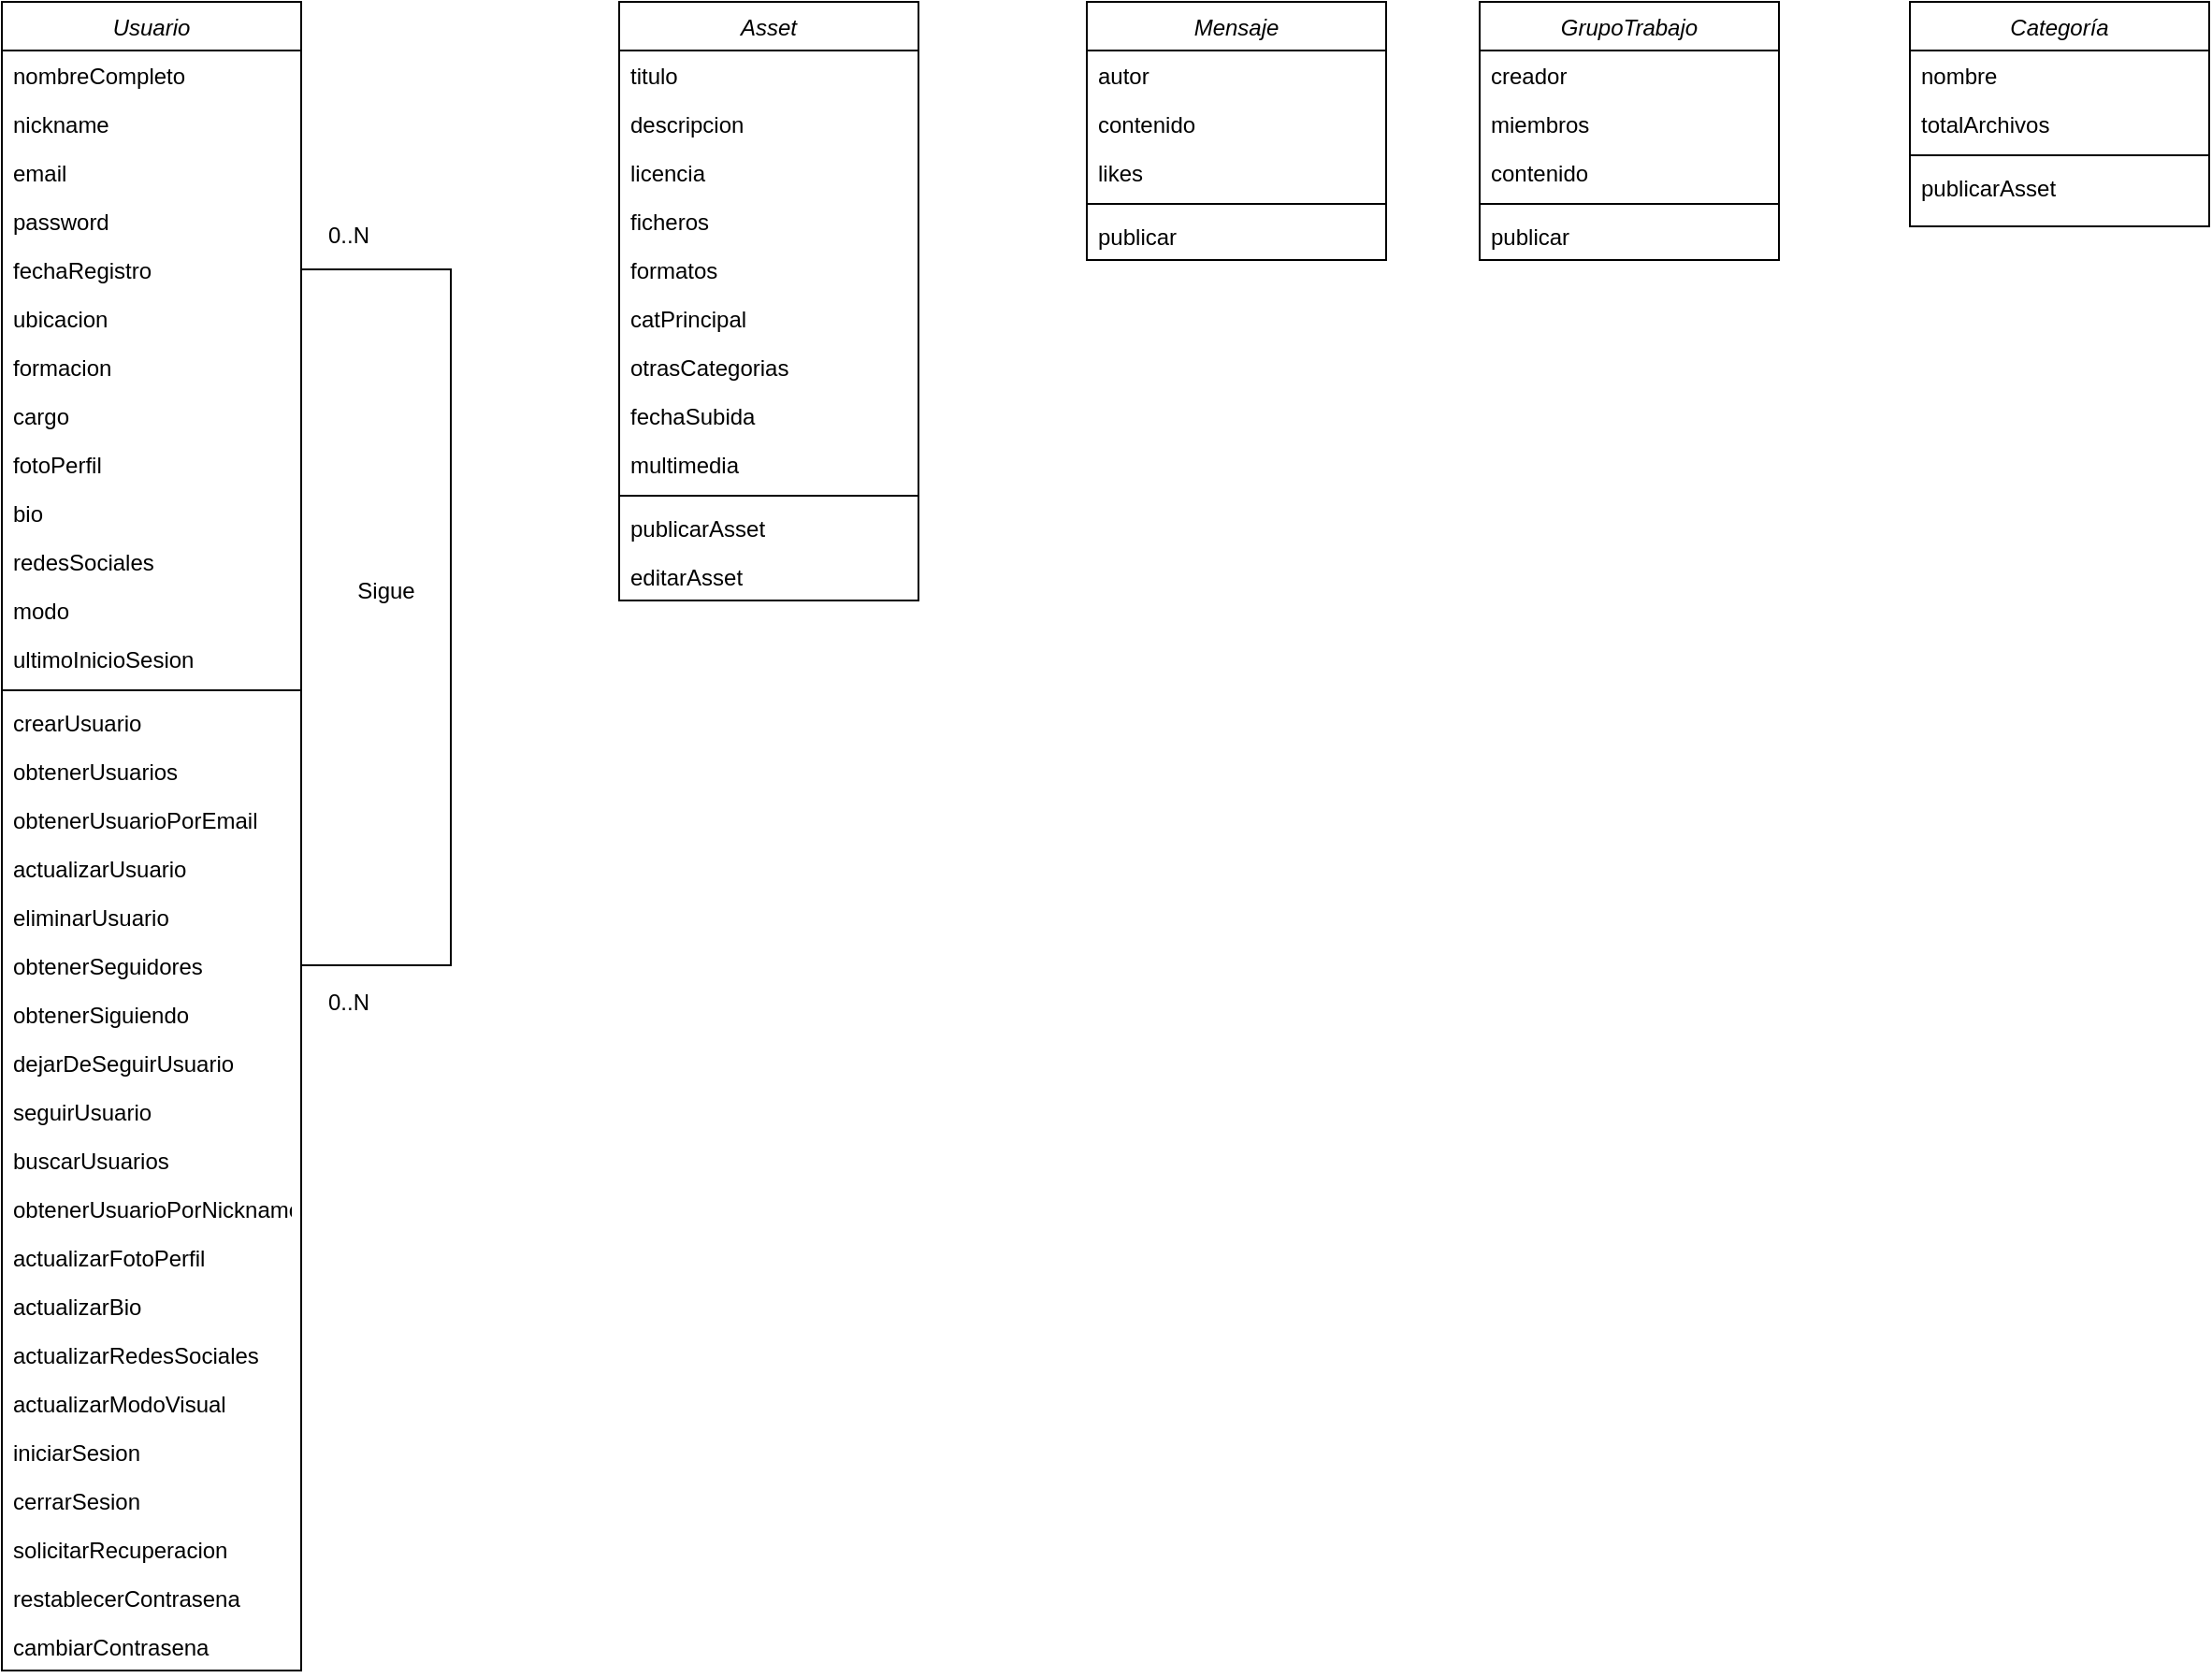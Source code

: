 <mxfile version="24.8.0">
  <diagram id="C5RBs43oDa-KdzZeNtuy" name="Page-1">
    <mxGraphModel dx="989" dy="509" grid="1" gridSize="10" guides="1" tooltips="1" connect="1" arrows="1" fold="1" page="1" pageScale="1" pageWidth="827" pageHeight="1169" math="0" shadow="0">
      <root>
        <mxCell id="WIyWlLk6GJQsqaUBKTNV-0" />
        <mxCell id="WIyWlLk6GJQsqaUBKTNV-1" parent="WIyWlLk6GJQsqaUBKTNV-0" />
        <mxCell id="zkfFHV4jXpPFQw0GAbJ--0" value="Usuario" style="swimlane;fontStyle=2;align=center;verticalAlign=top;childLayout=stackLayout;horizontal=1;startSize=26;horizontalStack=0;resizeParent=1;resizeLast=0;collapsible=1;marginBottom=0;rounded=0;shadow=0;strokeWidth=1;expand=1;swimlaneLine=1;glass=0;gradientColor=none;" parent="WIyWlLk6GJQsqaUBKTNV-1" vertex="1">
          <mxGeometry x="290" y="120" width="160" height="892" as="geometry">
            <mxRectangle x="230" y="140" width="160" height="26" as="alternateBounds" />
          </mxGeometry>
        </mxCell>
        <mxCell id="zkfFHV4jXpPFQw0GAbJ--1" value="nombreCompleto" style="text;align=left;verticalAlign=top;spacingLeft=4;spacingRight=4;overflow=hidden;rotatable=0;points=[[0,0.5],[1,0.5]];portConstraint=eastwest;" parent="zkfFHV4jXpPFQw0GAbJ--0" vertex="1">
          <mxGeometry y="26" width="160" height="26" as="geometry" />
        </mxCell>
        <mxCell id="zkfFHV4jXpPFQw0GAbJ--2" value="nickname" style="text;align=left;verticalAlign=top;spacingLeft=4;spacingRight=4;overflow=hidden;rotatable=0;points=[[0,0.5],[1,0.5]];portConstraint=eastwest;rounded=0;shadow=0;html=0;" parent="zkfFHV4jXpPFQw0GAbJ--0" vertex="1">
          <mxGeometry y="52" width="160" height="26" as="geometry" />
        </mxCell>
        <mxCell id="zkfFHV4jXpPFQw0GAbJ--3" value="email" style="text;align=left;verticalAlign=top;spacingLeft=4;spacingRight=4;overflow=hidden;rotatable=0;points=[[0,0.5],[1,0.5]];portConstraint=eastwest;rounded=0;shadow=0;html=0;" parent="zkfFHV4jXpPFQw0GAbJ--0" vertex="1">
          <mxGeometry y="78" width="160" height="26" as="geometry" />
        </mxCell>
        <mxCell id="m34t6EZtgNgh21yBCX6y-0" value="password" style="text;align=left;verticalAlign=top;spacingLeft=4;spacingRight=4;overflow=hidden;rotatable=0;points=[[0,0.5],[1,0.5]];portConstraint=eastwest;rounded=0;shadow=0;html=0;" vertex="1" parent="zkfFHV4jXpPFQw0GAbJ--0">
          <mxGeometry y="104" width="160" height="26" as="geometry" />
        </mxCell>
        <mxCell id="m34t6EZtgNgh21yBCX6y-1" value="fechaRegistro" style="text;align=left;verticalAlign=top;spacingLeft=4;spacingRight=4;overflow=hidden;rotatable=0;points=[[0,0.5],[1,0.5]];portConstraint=eastwest;rounded=0;shadow=0;html=0;" vertex="1" parent="zkfFHV4jXpPFQw0GAbJ--0">
          <mxGeometry y="130" width="160" height="26" as="geometry" />
        </mxCell>
        <mxCell id="m34t6EZtgNgh21yBCX6y-2" value="ubicacion" style="text;align=left;verticalAlign=top;spacingLeft=4;spacingRight=4;overflow=hidden;rotatable=0;points=[[0,0.5],[1,0.5]];portConstraint=eastwest;rounded=0;shadow=0;html=0;" vertex="1" parent="zkfFHV4jXpPFQw0GAbJ--0">
          <mxGeometry y="156" width="160" height="26" as="geometry" />
        </mxCell>
        <mxCell id="m34t6EZtgNgh21yBCX6y-3" value="formacion" style="text;align=left;verticalAlign=top;spacingLeft=4;spacingRight=4;overflow=hidden;rotatable=0;points=[[0,0.5],[1,0.5]];portConstraint=eastwest;rounded=0;shadow=0;html=0;" vertex="1" parent="zkfFHV4jXpPFQw0GAbJ--0">
          <mxGeometry y="182" width="160" height="26" as="geometry" />
        </mxCell>
        <mxCell id="m34t6EZtgNgh21yBCX6y-4" value="cargo" style="text;align=left;verticalAlign=top;spacingLeft=4;spacingRight=4;overflow=hidden;rotatable=0;points=[[0,0.5],[1,0.5]];portConstraint=eastwest;rounded=0;shadow=0;html=0;" vertex="1" parent="zkfFHV4jXpPFQw0GAbJ--0">
          <mxGeometry y="208" width="160" height="26" as="geometry" />
        </mxCell>
        <mxCell id="m34t6EZtgNgh21yBCX6y-5" value="fotoPerfil" style="text;align=left;verticalAlign=top;spacingLeft=4;spacingRight=4;overflow=hidden;rotatable=0;points=[[0,0.5],[1,0.5]];portConstraint=eastwest;rounded=0;shadow=0;html=0;" vertex="1" parent="zkfFHV4jXpPFQw0GAbJ--0">
          <mxGeometry y="234" width="160" height="26" as="geometry" />
        </mxCell>
        <mxCell id="m34t6EZtgNgh21yBCX6y-6" value="bio" style="text;align=left;verticalAlign=top;spacingLeft=4;spacingRight=4;overflow=hidden;rotatable=0;points=[[0,0.5],[1,0.5]];portConstraint=eastwest;rounded=0;shadow=0;html=0;" vertex="1" parent="zkfFHV4jXpPFQw0GAbJ--0">
          <mxGeometry y="260" width="160" height="26" as="geometry" />
        </mxCell>
        <mxCell id="m34t6EZtgNgh21yBCX6y-7" value="redesSociales" style="text;align=left;verticalAlign=top;spacingLeft=4;spacingRight=4;overflow=hidden;rotatable=0;points=[[0,0.5],[1,0.5]];portConstraint=eastwest;rounded=0;shadow=0;html=0;" vertex="1" parent="zkfFHV4jXpPFQw0GAbJ--0">
          <mxGeometry y="286" width="160" height="26" as="geometry" />
        </mxCell>
        <mxCell id="m34t6EZtgNgh21yBCX6y-8" value="modo" style="text;align=left;verticalAlign=top;spacingLeft=4;spacingRight=4;overflow=hidden;rotatable=0;points=[[0,0.5],[1,0.5]];portConstraint=eastwest;rounded=0;shadow=0;html=0;" vertex="1" parent="zkfFHV4jXpPFQw0GAbJ--0">
          <mxGeometry y="312" width="160" height="26" as="geometry" />
        </mxCell>
        <mxCell id="m34t6EZtgNgh21yBCX6y-9" value="ultimoInicioSesion" style="text;align=left;verticalAlign=top;spacingLeft=4;spacingRight=4;overflow=hidden;rotatable=0;points=[[0,0.5],[1,0.5]];portConstraint=eastwest;rounded=0;shadow=0;html=0;" vertex="1" parent="zkfFHV4jXpPFQw0GAbJ--0">
          <mxGeometry y="338" width="160" height="26" as="geometry" />
        </mxCell>
        <mxCell id="zkfFHV4jXpPFQw0GAbJ--4" value="" style="line;html=1;strokeWidth=1;align=left;verticalAlign=middle;spacingTop=-1;spacingLeft=3;spacingRight=3;rotatable=0;labelPosition=right;points=[];portConstraint=eastwest;" parent="zkfFHV4jXpPFQw0GAbJ--0" vertex="1">
          <mxGeometry y="364" width="160" height="8" as="geometry" />
        </mxCell>
        <mxCell id="zkfFHV4jXpPFQw0GAbJ--5" value="crearUsuario" style="text;align=left;verticalAlign=top;spacingLeft=4;spacingRight=4;overflow=hidden;rotatable=0;points=[[0,0.5],[1,0.5]];portConstraint=eastwest;" parent="zkfFHV4jXpPFQw0GAbJ--0" vertex="1">
          <mxGeometry y="372" width="160" height="26" as="geometry" />
        </mxCell>
        <mxCell id="m34t6EZtgNgh21yBCX6y-11" value="obtenerUsuarios" style="text;align=left;verticalAlign=top;spacingLeft=4;spacingRight=4;overflow=hidden;rotatable=0;points=[[0,0.5],[1,0.5]];portConstraint=eastwest;" vertex="1" parent="zkfFHV4jXpPFQw0GAbJ--0">
          <mxGeometry y="398" width="160" height="26" as="geometry" />
        </mxCell>
        <mxCell id="m34t6EZtgNgh21yBCX6y-10" value="obtenerUsuarioPorEmail" style="text;align=left;verticalAlign=top;spacingLeft=4;spacingRight=4;overflow=hidden;rotatable=0;points=[[0,0.5],[1,0.5]];portConstraint=eastwest;" vertex="1" parent="zkfFHV4jXpPFQw0GAbJ--0">
          <mxGeometry y="424" width="160" height="26" as="geometry" />
        </mxCell>
        <mxCell id="m34t6EZtgNgh21yBCX6y-12" value="actualizarUsuario" style="text;align=left;verticalAlign=top;spacingLeft=4;spacingRight=4;overflow=hidden;rotatable=0;points=[[0,0.5],[1,0.5]];portConstraint=eastwest;" vertex="1" parent="zkfFHV4jXpPFQw0GAbJ--0">
          <mxGeometry y="450" width="160" height="26" as="geometry" />
        </mxCell>
        <mxCell id="m34t6EZtgNgh21yBCX6y-13" value="eliminarUsuario" style="text;align=left;verticalAlign=top;spacingLeft=4;spacingRight=4;overflow=hidden;rotatable=0;points=[[0,0.5],[1,0.5]];portConstraint=eastwest;" vertex="1" parent="zkfFHV4jXpPFQw0GAbJ--0">
          <mxGeometry y="476" width="160" height="26" as="geometry" />
        </mxCell>
        <mxCell id="m34t6EZtgNgh21yBCX6y-14" value="obtenerSeguidores" style="text;align=left;verticalAlign=top;spacingLeft=4;spacingRight=4;overflow=hidden;rotatable=0;points=[[0,0.5],[1,0.5]];portConstraint=eastwest;" vertex="1" parent="zkfFHV4jXpPFQw0GAbJ--0">
          <mxGeometry y="502" width="160" height="26" as="geometry" />
        </mxCell>
        <mxCell id="m34t6EZtgNgh21yBCX6y-15" value="obtenerSiguiendo" style="text;align=left;verticalAlign=top;spacingLeft=4;spacingRight=4;overflow=hidden;rotatable=0;points=[[0,0.5],[1,0.5]];portConstraint=eastwest;" vertex="1" parent="zkfFHV4jXpPFQw0GAbJ--0">
          <mxGeometry y="528" width="160" height="26" as="geometry" />
        </mxCell>
        <mxCell id="m34t6EZtgNgh21yBCX6y-16" value="dejarDeSeguirUsuario" style="text;align=left;verticalAlign=top;spacingLeft=4;spacingRight=4;overflow=hidden;rotatable=0;points=[[0,0.5],[1,0.5]];portConstraint=eastwest;" vertex="1" parent="zkfFHV4jXpPFQw0GAbJ--0">
          <mxGeometry y="554" width="160" height="26" as="geometry" />
        </mxCell>
        <mxCell id="m34t6EZtgNgh21yBCX6y-18" value="seguirUsuario" style="text;align=left;verticalAlign=top;spacingLeft=4;spacingRight=4;overflow=hidden;rotatable=0;points=[[0,0.5],[1,0.5]];portConstraint=eastwest;" vertex="1" parent="zkfFHV4jXpPFQw0GAbJ--0">
          <mxGeometry y="580" width="160" height="26" as="geometry" />
        </mxCell>
        <mxCell id="m34t6EZtgNgh21yBCX6y-17" value="buscarUsuarios" style="text;align=left;verticalAlign=top;spacingLeft=4;spacingRight=4;overflow=hidden;rotatable=0;points=[[0,0.5],[1,0.5]];portConstraint=eastwest;" vertex="1" parent="zkfFHV4jXpPFQw0GAbJ--0">
          <mxGeometry y="606" width="160" height="26" as="geometry" />
        </mxCell>
        <mxCell id="m34t6EZtgNgh21yBCX6y-19" value="obtenerUsuarioPorNickname&#xa;" style="text;align=left;verticalAlign=top;spacingLeft=4;spacingRight=4;overflow=hidden;rotatable=0;points=[[0,0.5],[1,0.5]];portConstraint=eastwest;" vertex="1" parent="zkfFHV4jXpPFQw0GAbJ--0">
          <mxGeometry y="632" width="160" height="26" as="geometry" />
        </mxCell>
        <mxCell id="m34t6EZtgNgh21yBCX6y-21" value="" style="endArrow=none;startArrow=none;html=1;rounded=0;entryX=1;entryY=0.5;entryDx=0;entryDy=0;exitX=1;exitY=0.5;exitDx=0;exitDy=0;startFill=0;endFill=0;" edge="1" parent="zkfFHV4jXpPFQw0GAbJ--0" source="m34t6EZtgNgh21yBCX6y-14" target="m34t6EZtgNgh21yBCX6y-1">
          <mxGeometry width="50" height="50" relative="1" as="geometry">
            <mxPoint x="80" y="340" as="sourcePoint" />
            <mxPoint x="130" y="290" as="targetPoint" />
            <Array as="points">
              <mxPoint x="240" y="515" />
              <mxPoint x="240" y="143" />
            </Array>
          </mxGeometry>
        </mxCell>
        <mxCell id="m34t6EZtgNgh21yBCX6y-26" value="actualizarFotoPerfil" style="text;align=left;verticalAlign=top;spacingLeft=4;spacingRight=4;overflow=hidden;rotatable=0;points=[[0,0.5],[1,0.5]];portConstraint=eastwest;" vertex="1" parent="zkfFHV4jXpPFQw0GAbJ--0">
          <mxGeometry y="658" width="160" height="26" as="geometry" />
        </mxCell>
        <mxCell id="m34t6EZtgNgh21yBCX6y-28" value="actualizarBio" style="text;align=left;verticalAlign=top;spacingLeft=4;spacingRight=4;overflow=hidden;rotatable=0;points=[[0,0.5],[1,0.5]];portConstraint=eastwest;" vertex="1" parent="zkfFHV4jXpPFQw0GAbJ--0">
          <mxGeometry y="684" width="160" height="26" as="geometry" />
        </mxCell>
        <mxCell id="m34t6EZtgNgh21yBCX6y-27" value="actualizarRedesSociales" style="text;align=left;verticalAlign=top;spacingLeft=4;spacingRight=4;overflow=hidden;rotatable=0;points=[[0,0.5],[1,0.5]];portConstraint=eastwest;" vertex="1" parent="zkfFHV4jXpPFQw0GAbJ--0">
          <mxGeometry y="710" width="160" height="26" as="geometry" />
        </mxCell>
        <mxCell id="m34t6EZtgNgh21yBCX6y-29" value="actualizarModoVisual" style="text;align=left;verticalAlign=top;spacingLeft=4;spacingRight=4;overflow=hidden;rotatable=0;points=[[0,0.5],[1,0.5]];portConstraint=eastwest;" vertex="1" parent="zkfFHV4jXpPFQw0GAbJ--0">
          <mxGeometry y="736" width="160" height="26" as="geometry" />
        </mxCell>
        <mxCell id="m34t6EZtgNgh21yBCX6y-30" value="iniciarSesion" style="text;align=left;verticalAlign=top;spacingLeft=4;spacingRight=4;overflow=hidden;rotatable=0;points=[[0,0.5],[1,0.5]];portConstraint=eastwest;" vertex="1" parent="zkfFHV4jXpPFQw0GAbJ--0">
          <mxGeometry y="762" width="160" height="26" as="geometry" />
        </mxCell>
        <mxCell id="m34t6EZtgNgh21yBCX6y-33" value="cerrarSesion" style="text;align=left;verticalAlign=top;spacingLeft=4;spacingRight=4;overflow=hidden;rotatable=0;points=[[0,0.5],[1,0.5]];portConstraint=eastwest;" vertex="1" parent="zkfFHV4jXpPFQw0GAbJ--0">
          <mxGeometry y="788" width="160" height="26" as="geometry" />
        </mxCell>
        <mxCell id="m34t6EZtgNgh21yBCX6y-32" value="solicitarRecuperacion" style="text;align=left;verticalAlign=top;spacingLeft=4;spacingRight=4;overflow=hidden;rotatable=0;points=[[0,0.5],[1,0.5]];portConstraint=eastwest;" vertex="1" parent="zkfFHV4jXpPFQw0GAbJ--0">
          <mxGeometry y="814" width="160" height="26" as="geometry" />
        </mxCell>
        <mxCell id="m34t6EZtgNgh21yBCX6y-31" value="restablecerContrasena" style="text;align=left;verticalAlign=top;spacingLeft=4;spacingRight=4;overflow=hidden;rotatable=0;points=[[0,0.5],[1,0.5]];portConstraint=eastwest;" vertex="1" parent="zkfFHV4jXpPFQw0GAbJ--0">
          <mxGeometry y="840" width="160" height="26" as="geometry" />
        </mxCell>
        <mxCell id="m34t6EZtgNgh21yBCX6y-34" value="cambiarContrasena" style="text;align=left;verticalAlign=top;spacingLeft=4;spacingRight=4;overflow=hidden;rotatable=0;points=[[0,0.5],[1,0.5]];portConstraint=eastwest;" vertex="1" parent="zkfFHV4jXpPFQw0GAbJ--0">
          <mxGeometry y="866" width="160" height="26" as="geometry" />
        </mxCell>
        <mxCell id="m34t6EZtgNgh21yBCX6y-22" value="0..N" style="text;html=1;align=center;verticalAlign=middle;resizable=0;points=[];autosize=1;strokeColor=none;fillColor=none;" vertex="1" parent="WIyWlLk6GJQsqaUBKTNV-1">
          <mxGeometry x="450" y="230" width="50" height="30" as="geometry" />
        </mxCell>
        <mxCell id="m34t6EZtgNgh21yBCX6y-23" value="0..N" style="text;html=1;align=center;verticalAlign=middle;resizable=0;points=[];autosize=1;strokeColor=none;fillColor=none;" vertex="1" parent="WIyWlLk6GJQsqaUBKTNV-1">
          <mxGeometry x="450" y="640" width="50" height="30" as="geometry" />
        </mxCell>
        <mxCell id="m34t6EZtgNgh21yBCX6y-24" value="Sigue" style="text;html=1;align=center;verticalAlign=middle;resizable=0;points=[];autosize=1;strokeColor=none;fillColor=none;" vertex="1" parent="WIyWlLk6GJQsqaUBKTNV-1">
          <mxGeometry x="470" y="420" width="50" height="30" as="geometry" />
        </mxCell>
        <mxCell id="m34t6EZtgNgh21yBCX6y-39" value="Asset" style="swimlane;fontStyle=2;align=center;verticalAlign=top;childLayout=stackLayout;horizontal=1;startSize=26;horizontalStack=0;resizeParent=1;resizeLast=0;collapsible=1;marginBottom=0;rounded=0;shadow=0;strokeWidth=1;expand=1;swimlaneLine=1;glass=0;gradientColor=none;" vertex="1" parent="WIyWlLk6GJQsqaUBKTNV-1">
          <mxGeometry x="620" y="120" width="160" height="320" as="geometry">
            <mxRectangle x="230" y="140" width="160" height="26" as="alternateBounds" />
          </mxGeometry>
        </mxCell>
        <mxCell id="m34t6EZtgNgh21yBCX6y-40" value="titulo" style="text;align=left;verticalAlign=top;spacingLeft=4;spacingRight=4;overflow=hidden;rotatable=0;points=[[0,0.5],[1,0.5]];portConstraint=eastwest;" vertex="1" parent="m34t6EZtgNgh21yBCX6y-39">
          <mxGeometry y="26" width="160" height="26" as="geometry" />
        </mxCell>
        <mxCell id="m34t6EZtgNgh21yBCX6y-75" value="descripcion" style="text;align=left;verticalAlign=top;spacingLeft=4;spacingRight=4;overflow=hidden;rotatable=0;points=[[0,0.5],[1,0.5]];portConstraint=eastwest;" vertex="1" parent="m34t6EZtgNgh21yBCX6y-39">
          <mxGeometry y="52" width="160" height="26" as="geometry" />
        </mxCell>
        <mxCell id="m34t6EZtgNgh21yBCX6y-76" value="licencia" style="text;align=left;verticalAlign=top;spacingLeft=4;spacingRight=4;overflow=hidden;rotatable=0;points=[[0,0.5],[1,0.5]];portConstraint=eastwest;" vertex="1" parent="m34t6EZtgNgh21yBCX6y-39">
          <mxGeometry y="78" width="160" height="26" as="geometry" />
        </mxCell>
        <mxCell id="m34t6EZtgNgh21yBCX6y-77" value="ficheros" style="text;align=left;verticalAlign=top;spacingLeft=4;spacingRight=4;overflow=hidden;rotatable=0;points=[[0,0.5],[1,0.5]];portConstraint=eastwest;" vertex="1" parent="m34t6EZtgNgh21yBCX6y-39">
          <mxGeometry y="104" width="160" height="26" as="geometry" />
        </mxCell>
        <mxCell id="m34t6EZtgNgh21yBCX6y-81" value="formatos" style="text;align=left;verticalAlign=top;spacingLeft=4;spacingRight=4;overflow=hidden;rotatable=0;points=[[0,0.5],[1,0.5]];portConstraint=eastwest;" vertex="1" parent="m34t6EZtgNgh21yBCX6y-39">
          <mxGeometry y="130" width="160" height="26" as="geometry" />
        </mxCell>
        <mxCell id="m34t6EZtgNgh21yBCX6y-78" value="catPrincipal" style="text;align=left;verticalAlign=top;spacingLeft=4;spacingRight=4;overflow=hidden;rotatable=0;points=[[0,0.5],[1,0.5]];portConstraint=eastwest;" vertex="1" parent="m34t6EZtgNgh21yBCX6y-39">
          <mxGeometry y="156" width="160" height="26" as="geometry" />
        </mxCell>
        <mxCell id="m34t6EZtgNgh21yBCX6y-79" value="otrasCategorias" style="text;align=left;verticalAlign=top;spacingLeft=4;spacingRight=4;overflow=hidden;rotatable=0;points=[[0,0.5],[1,0.5]];portConstraint=eastwest;" vertex="1" parent="m34t6EZtgNgh21yBCX6y-39">
          <mxGeometry y="182" width="160" height="26" as="geometry" />
        </mxCell>
        <mxCell id="m34t6EZtgNgh21yBCX6y-82" value="fechaSubida" style="text;align=left;verticalAlign=top;spacingLeft=4;spacingRight=4;overflow=hidden;rotatable=0;points=[[0,0.5],[1,0.5]];portConstraint=eastwest;" vertex="1" parent="m34t6EZtgNgh21yBCX6y-39">
          <mxGeometry y="208" width="160" height="26" as="geometry" />
        </mxCell>
        <mxCell id="m34t6EZtgNgh21yBCX6y-83" value="multimedia" style="text;align=left;verticalAlign=top;spacingLeft=4;spacingRight=4;overflow=hidden;rotatable=0;points=[[0,0.5],[1,0.5]];portConstraint=eastwest;" vertex="1" parent="m34t6EZtgNgh21yBCX6y-39">
          <mxGeometry y="234" width="160" height="26" as="geometry" />
        </mxCell>
        <mxCell id="m34t6EZtgNgh21yBCX6y-53" value="" style="line;html=1;strokeWidth=1;align=left;verticalAlign=middle;spacingTop=-1;spacingLeft=3;spacingRight=3;rotatable=0;labelPosition=right;points=[];portConstraint=eastwest;" vertex="1" parent="m34t6EZtgNgh21yBCX6y-39">
          <mxGeometry y="260" width="160" height="8" as="geometry" />
        </mxCell>
        <mxCell id="m34t6EZtgNgh21yBCX6y-54" value="publicarAsset" style="text;align=left;verticalAlign=top;spacingLeft=4;spacingRight=4;overflow=hidden;rotatable=0;points=[[0,0.5],[1,0.5]];portConstraint=eastwest;" vertex="1" parent="m34t6EZtgNgh21yBCX6y-39">
          <mxGeometry y="268" width="160" height="26" as="geometry" />
        </mxCell>
        <mxCell id="m34t6EZtgNgh21yBCX6y-80" value="editarAsset" style="text;align=left;verticalAlign=top;spacingLeft=4;spacingRight=4;overflow=hidden;rotatable=0;points=[[0,0.5],[1,0.5]];portConstraint=eastwest;" vertex="1" parent="m34t6EZtgNgh21yBCX6y-39">
          <mxGeometry y="294" width="160" height="26" as="geometry" />
        </mxCell>
        <mxCell id="m34t6EZtgNgh21yBCX6y-84" value="Categoría" style="swimlane;fontStyle=2;align=center;verticalAlign=top;childLayout=stackLayout;horizontal=1;startSize=26;horizontalStack=0;resizeParent=1;resizeLast=0;collapsible=1;marginBottom=0;rounded=0;shadow=0;strokeWidth=1;expand=1;swimlaneLine=1;glass=0;gradientColor=none;" vertex="1" parent="WIyWlLk6GJQsqaUBKTNV-1">
          <mxGeometry x="1310" y="120" width="160" height="120" as="geometry">
            <mxRectangle x="230" y="140" width="160" height="26" as="alternateBounds" />
          </mxGeometry>
        </mxCell>
        <mxCell id="m34t6EZtgNgh21yBCX6y-85" value="nombre" style="text;align=left;verticalAlign=top;spacingLeft=4;spacingRight=4;overflow=hidden;rotatable=0;points=[[0,0.5],[1,0.5]];portConstraint=eastwest;" vertex="1" parent="m34t6EZtgNgh21yBCX6y-84">
          <mxGeometry y="26" width="160" height="26" as="geometry" />
        </mxCell>
        <mxCell id="m34t6EZtgNgh21yBCX6y-86" value="totalArchivos" style="text;align=left;verticalAlign=top;spacingLeft=4;spacingRight=4;overflow=hidden;rotatable=0;points=[[0,0.5],[1,0.5]];portConstraint=eastwest;" vertex="1" parent="m34t6EZtgNgh21yBCX6y-84">
          <mxGeometry y="52" width="160" height="26" as="geometry" />
        </mxCell>
        <mxCell id="m34t6EZtgNgh21yBCX6y-94" value="" style="line;html=1;strokeWidth=1;align=left;verticalAlign=middle;spacingTop=-1;spacingLeft=3;spacingRight=3;rotatable=0;labelPosition=right;points=[];portConstraint=eastwest;" vertex="1" parent="m34t6EZtgNgh21yBCX6y-84">
          <mxGeometry y="78" width="160" height="8" as="geometry" />
        </mxCell>
        <mxCell id="m34t6EZtgNgh21yBCX6y-95" value="publicarAsset" style="text;align=left;verticalAlign=top;spacingLeft=4;spacingRight=4;overflow=hidden;rotatable=0;points=[[0,0.5],[1,0.5]];portConstraint=eastwest;" vertex="1" parent="m34t6EZtgNgh21yBCX6y-84">
          <mxGeometry y="86" width="160" height="26" as="geometry" />
        </mxCell>
        <mxCell id="m34t6EZtgNgh21yBCX6y-97" value="Mensaje" style="swimlane;fontStyle=2;align=center;verticalAlign=top;childLayout=stackLayout;horizontal=1;startSize=26;horizontalStack=0;resizeParent=1;resizeLast=0;collapsible=1;marginBottom=0;rounded=0;shadow=0;strokeWidth=1;expand=1;swimlaneLine=1;glass=0;gradientColor=none;" vertex="1" parent="WIyWlLk6GJQsqaUBKTNV-1">
          <mxGeometry x="870" y="120" width="160" height="138" as="geometry">
            <mxRectangle x="230" y="140" width="160" height="26" as="alternateBounds" />
          </mxGeometry>
        </mxCell>
        <mxCell id="m34t6EZtgNgh21yBCX6y-98" value="autor" style="text;align=left;verticalAlign=top;spacingLeft=4;spacingRight=4;overflow=hidden;rotatable=0;points=[[0,0.5],[1,0.5]];portConstraint=eastwest;" vertex="1" parent="m34t6EZtgNgh21yBCX6y-97">
          <mxGeometry y="26" width="160" height="26" as="geometry" />
        </mxCell>
        <mxCell id="m34t6EZtgNgh21yBCX6y-99" value="contenido" style="text;align=left;verticalAlign=top;spacingLeft=4;spacingRight=4;overflow=hidden;rotatable=0;points=[[0,0.5],[1,0.5]];portConstraint=eastwest;" vertex="1" parent="m34t6EZtgNgh21yBCX6y-97">
          <mxGeometry y="52" width="160" height="26" as="geometry" />
        </mxCell>
        <mxCell id="m34t6EZtgNgh21yBCX6y-102" value="likes" style="text;align=left;verticalAlign=top;spacingLeft=4;spacingRight=4;overflow=hidden;rotatable=0;points=[[0,0.5],[1,0.5]];portConstraint=eastwest;" vertex="1" parent="m34t6EZtgNgh21yBCX6y-97">
          <mxGeometry y="78" width="160" height="26" as="geometry" />
        </mxCell>
        <mxCell id="m34t6EZtgNgh21yBCX6y-100" value="" style="line;html=1;strokeWidth=1;align=left;verticalAlign=middle;spacingTop=-1;spacingLeft=3;spacingRight=3;rotatable=0;labelPosition=right;points=[];portConstraint=eastwest;" vertex="1" parent="m34t6EZtgNgh21yBCX6y-97">
          <mxGeometry y="104" width="160" height="8" as="geometry" />
        </mxCell>
        <mxCell id="m34t6EZtgNgh21yBCX6y-101" value="publicar" style="text;align=left;verticalAlign=top;spacingLeft=4;spacingRight=4;overflow=hidden;rotatable=0;points=[[0,0.5],[1,0.5]];portConstraint=eastwest;" vertex="1" parent="m34t6EZtgNgh21yBCX6y-97">
          <mxGeometry y="112" width="160" height="26" as="geometry" />
        </mxCell>
        <mxCell id="m34t6EZtgNgh21yBCX6y-103" value="GrupoTrabajo" style="swimlane;fontStyle=2;align=center;verticalAlign=top;childLayout=stackLayout;horizontal=1;startSize=26;horizontalStack=0;resizeParent=1;resizeLast=0;collapsible=1;marginBottom=0;rounded=0;shadow=0;strokeWidth=1;expand=1;swimlaneLine=1;glass=0;gradientColor=none;" vertex="1" parent="WIyWlLk6GJQsqaUBKTNV-1">
          <mxGeometry x="1080" y="120" width="160" height="138" as="geometry">
            <mxRectangle x="230" y="140" width="160" height="26" as="alternateBounds" />
          </mxGeometry>
        </mxCell>
        <mxCell id="m34t6EZtgNgh21yBCX6y-104" value="creador" style="text;align=left;verticalAlign=top;spacingLeft=4;spacingRight=4;overflow=hidden;rotatable=0;points=[[0,0.5],[1,0.5]];portConstraint=eastwest;" vertex="1" parent="m34t6EZtgNgh21yBCX6y-103">
          <mxGeometry y="26" width="160" height="26" as="geometry" />
        </mxCell>
        <mxCell id="m34t6EZtgNgh21yBCX6y-105" value="miembros" style="text;align=left;verticalAlign=top;spacingLeft=4;spacingRight=4;overflow=hidden;rotatable=0;points=[[0,0.5],[1,0.5]];portConstraint=eastwest;" vertex="1" parent="m34t6EZtgNgh21yBCX6y-103">
          <mxGeometry y="52" width="160" height="26" as="geometry" />
        </mxCell>
        <mxCell id="m34t6EZtgNgh21yBCX6y-106" value="contenido" style="text;align=left;verticalAlign=top;spacingLeft=4;spacingRight=4;overflow=hidden;rotatable=0;points=[[0,0.5],[1,0.5]];portConstraint=eastwest;" vertex="1" parent="m34t6EZtgNgh21yBCX6y-103">
          <mxGeometry y="78" width="160" height="26" as="geometry" />
        </mxCell>
        <mxCell id="m34t6EZtgNgh21yBCX6y-107" value="" style="line;html=1;strokeWidth=1;align=left;verticalAlign=middle;spacingTop=-1;spacingLeft=3;spacingRight=3;rotatable=0;labelPosition=right;points=[];portConstraint=eastwest;" vertex="1" parent="m34t6EZtgNgh21yBCX6y-103">
          <mxGeometry y="104" width="160" height="8" as="geometry" />
        </mxCell>
        <mxCell id="m34t6EZtgNgh21yBCX6y-108" value="publicar" style="text;align=left;verticalAlign=top;spacingLeft=4;spacingRight=4;overflow=hidden;rotatable=0;points=[[0,0.5],[1,0.5]];portConstraint=eastwest;" vertex="1" parent="m34t6EZtgNgh21yBCX6y-103">
          <mxGeometry y="112" width="160" height="26" as="geometry" />
        </mxCell>
      </root>
    </mxGraphModel>
  </diagram>
</mxfile>
